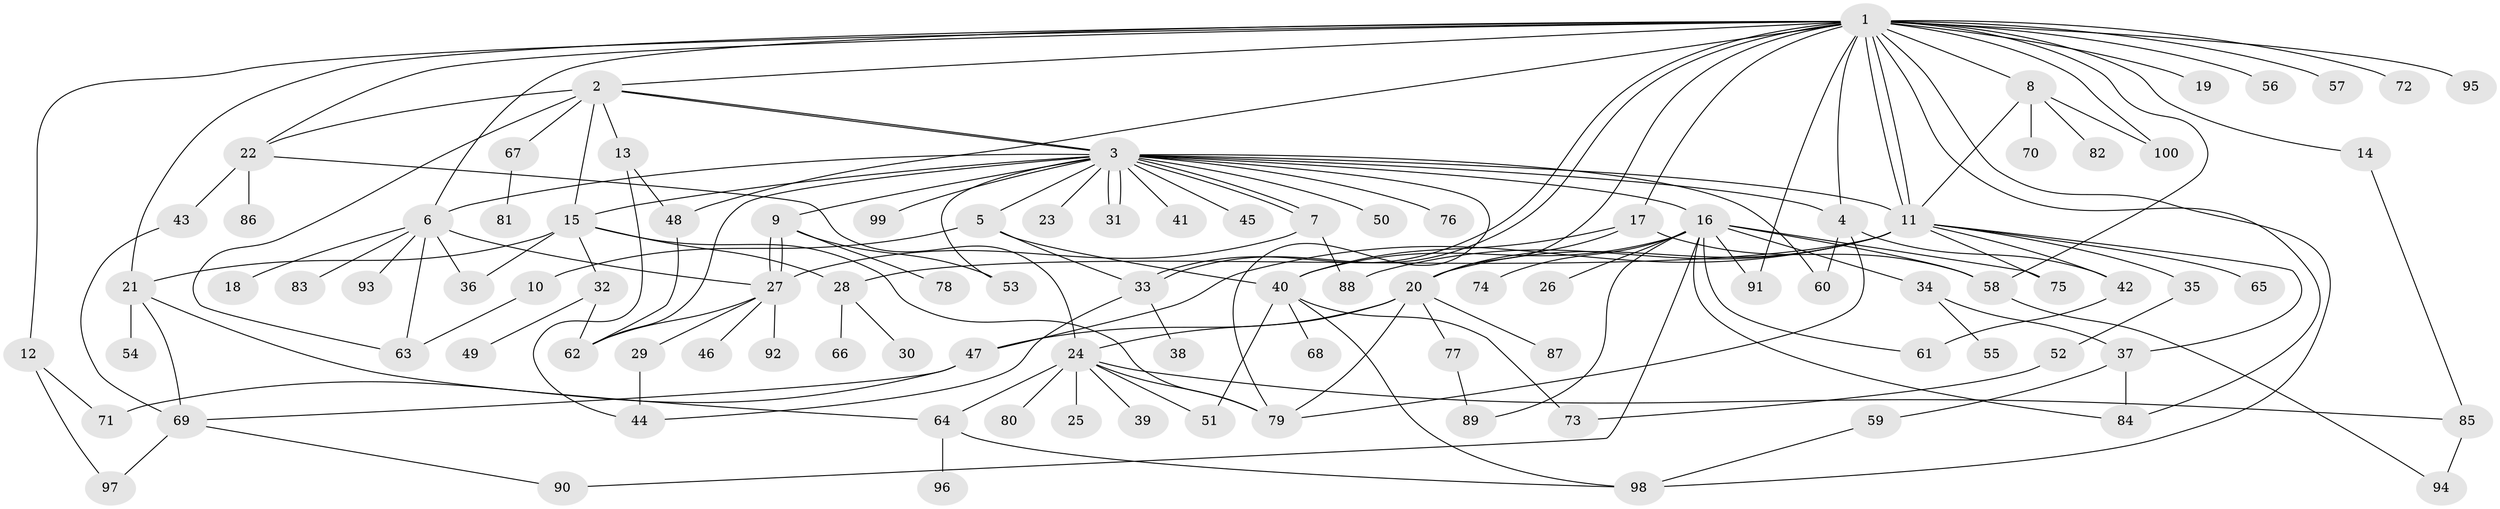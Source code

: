 // Generated by graph-tools (version 1.1) at 2025/14/03/09/25 04:14:28]
// undirected, 100 vertices, 162 edges
graph export_dot {
graph [start="1"]
  node [color=gray90,style=filled];
  1;
  2;
  3;
  4;
  5;
  6;
  7;
  8;
  9;
  10;
  11;
  12;
  13;
  14;
  15;
  16;
  17;
  18;
  19;
  20;
  21;
  22;
  23;
  24;
  25;
  26;
  27;
  28;
  29;
  30;
  31;
  32;
  33;
  34;
  35;
  36;
  37;
  38;
  39;
  40;
  41;
  42;
  43;
  44;
  45;
  46;
  47;
  48;
  49;
  50;
  51;
  52;
  53;
  54;
  55;
  56;
  57;
  58;
  59;
  60;
  61;
  62;
  63;
  64;
  65;
  66;
  67;
  68;
  69;
  70;
  71;
  72;
  73;
  74;
  75;
  76;
  77;
  78;
  79;
  80;
  81;
  82;
  83;
  84;
  85;
  86;
  87;
  88;
  89;
  90;
  91;
  92;
  93;
  94;
  95;
  96;
  97;
  98;
  99;
  100;
  1 -- 2;
  1 -- 4;
  1 -- 6;
  1 -- 8;
  1 -- 11;
  1 -- 11;
  1 -- 12;
  1 -- 14;
  1 -- 17;
  1 -- 19;
  1 -- 20;
  1 -- 21;
  1 -- 22;
  1 -- 33;
  1 -- 33;
  1 -- 48;
  1 -- 56;
  1 -- 57;
  1 -- 58;
  1 -- 72;
  1 -- 84;
  1 -- 91;
  1 -- 95;
  1 -- 98;
  1 -- 100;
  2 -- 3;
  2 -- 3;
  2 -- 13;
  2 -- 15;
  2 -- 22;
  2 -- 63;
  2 -- 67;
  3 -- 4;
  3 -- 5;
  3 -- 6;
  3 -- 7;
  3 -- 7;
  3 -- 9;
  3 -- 11;
  3 -- 15;
  3 -- 16;
  3 -- 23;
  3 -- 31;
  3 -- 31;
  3 -- 41;
  3 -- 45;
  3 -- 50;
  3 -- 53;
  3 -- 60;
  3 -- 62;
  3 -- 76;
  3 -- 79;
  3 -- 99;
  4 -- 42;
  4 -- 60;
  4 -- 79;
  5 -- 10;
  5 -- 33;
  5 -- 40;
  6 -- 18;
  6 -- 27;
  6 -- 36;
  6 -- 63;
  6 -- 83;
  6 -- 93;
  7 -- 27;
  7 -- 88;
  8 -- 11;
  8 -- 70;
  8 -- 82;
  8 -- 100;
  9 -- 27;
  9 -- 27;
  9 -- 53;
  9 -- 78;
  10 -- 63;
  11 -- 20;
  11 -- 28;
  11 -- 35;
  11 -- 37;
  11 -- 42;
  11 -- 47;
  11 -- 65;
  11 -- 75;
  11 -- 88;
  12 -- 71;
  12 -- 97;
  13 -- 44;
  13 -- 48;
  14 -- 85;
  15 -- 21;
  15 -- 28;
  15 -- 32;
  15 -- 36;
  15 -- 79;
  16 -- 26;
  16 -- 34;
  16 -- 40;
  16 -- 58;
  16 -- 61;
  16 -- 74;
  16 -- 75;
  16 -- 84;
  16 -- 89;
  16 -- 90;
  16 -- 91;
  17 -- 20;
  17 -- 40;
  17 -- 58;
  20 -- 24;
  20 -- 47;
  20 -- 77;
  20 -- 79;
  20 -- 87;
  21 -- 54;
  21 -- 64;
  21 -- 69;
  22 -- 24;
  22 -- 43;
  22 -- 86;
  24 -- 25;
  24 -- 39;
  24 -- 51;
  24 -- 64;
  24 -- 79;
  24 -- 80;
  24 -- 85;
  27 -- 29;
  27 -- 46;
  27 -- 62;
  27 -- 92;
  28 -- 30;
  28 -- 66;
  29 -- 44;
  32 -- 49;
  32 -- 62;
  33 -- 38;
  33 -- 44;
  34 -- 37;
  34 -- 55;
  35 -- 52;
  37 -- 59;
  37 -- 84;
  40 -- 51;
  40 -- 68;
  40 -- 73;
  40 -- 98;
  42 -- 61;
  43 -- 69;
  47 -- 69;
  47 -- 71;
  48 -- 62;
  52 -- 73;
  58 -- 94;
  59 -- 98;
  64 -- 96;
  64 -- 98;
  67 -- 81;
  69 -- 90;
  69 -- 97;
  77 -- 89;
  85 -- 94;
}
